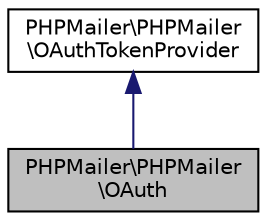 digraph "PHPMailer\PHPMailer\OAuth"
{
 // LATEX_PDF_SIZE
  edge [fontname="Helvetica",fontsize="10",labelfontname="Helvetica",labelfontsize="10"];
  node [fontname="Helvetica",fontsize="10",shape=record];
  Node1 [label="PHPMailer\\PHPMailer\l\\OAuth",height=0.2,width=0.4,color="black", fillcolor="grey75", style="filled", fontcolor="black",tooltip=" "];
  Node2 -> Node1 [dir="back",color="midnightblue",fontsize="10",style="solid",fontname="Helvetica"];
  Node2 [label="PHPMailer\\PHPMailer\l\\OAuthTokenProvider",height=0.2,width=0.4,color="black", fillcolor="white", style="filled",URL="$interface_p_h_p_mailer_1_1_p_h_p_mailer_1_1_o_auth_token_provider.html",tooltip=" "];
}

